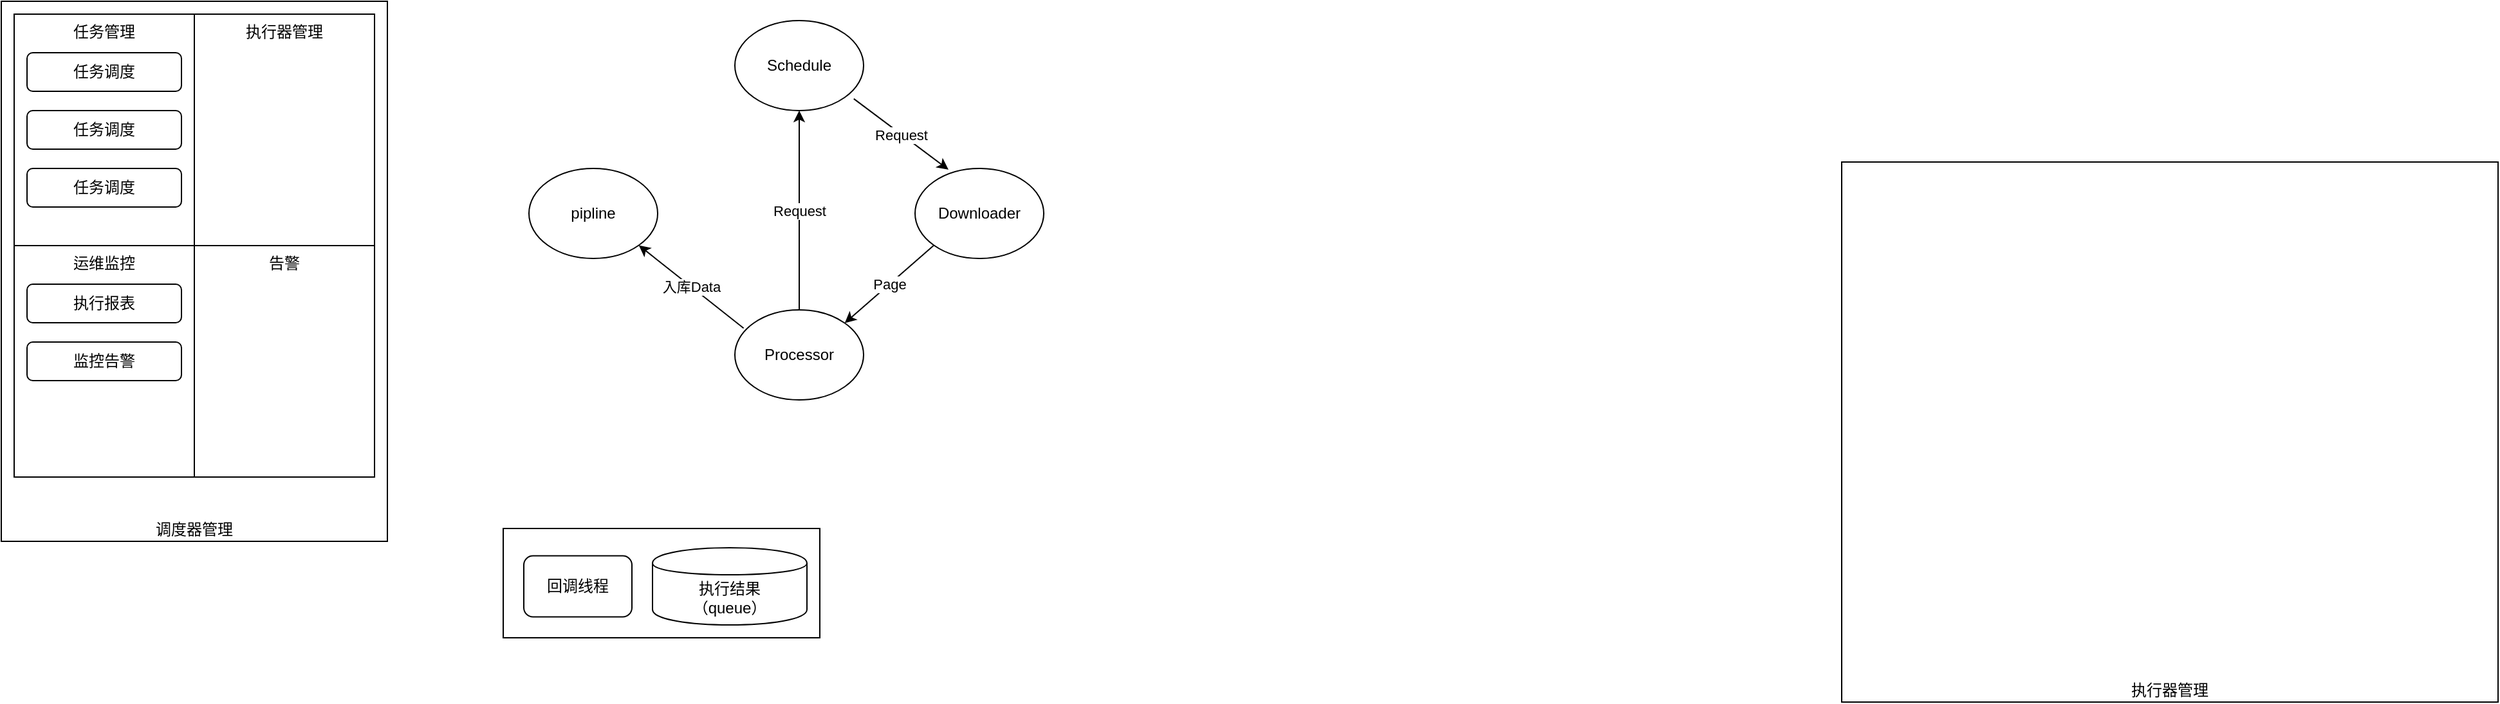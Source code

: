 <mxfile version="13.8.6" type="github">
  <diagram id="nVS1z4Y_-Y_mz45k10Go" name="Page-1">
    <mxGraphModel dx="1038" dy="556" grid="1" gridSize="10" guides="1" tooltips="1" connect="1" arrows="1" fold="1" page="1" pageScale="1" pageWidth="827" pageHeight="1169" background="none" math="0" shadow="0">
      <root>
        <mxCell id="0" />
        <mxCell id="1" parent="0" />
        <mxCell id="4RTG4fBJWJTOTxvx7D-B-3" value="调度器管理" style="rounded=0;whiteSpace=wrap;html=1;verticalAlign=bottom;" parent="1" vertex="1">
          <mxGeometry x="30" y="40" width="300" height="420" as="geometry" />
        </mxCell>
        <mxCell id="4RTG4fBJWJTOTxvx7D-B-1" value="任务管理" style="rounded=0;whiteSpace=wrap;html=1;verticalAlign=top;" parent="1" vertex="1">
          <mxGeometry x="40" y="50" width="140" height="180" as="geometry" />
        </mxCell>
        <mxCell id="4RTG4fBJWJTOTxvx7D-B-2" value="执行器管理" style="rounded=0;whiteSpace=wrap;html=1;verticalAlign=top;" parent="1" vertex="1">
          <mxGeometry x="180" y="50" width="140" height="180" as="geometry" />
        </mxCell>
        <mxCell id="4RTG4fBJWJTOTxvx7D-B-4" value="执行器管理" style="rounded=0;whiteSpace=wrap;html=1;verticalAlign=bottom;" parent="1" vertex="1">
          <mxGeometry x="1460" y="165" width="510" height="420" as="geometry" />
        </mxCell>
        <mxCell id="4RTG4fBJWJTOTxvx7D-B-5" value="运维监控" style="rounded=0;whiteSpace=wrap;html=1;verticalAlign=top;" parent="1" vertex="1">
          <mxGeometry x="40" y="230" width="140" height="180" as="geometry" />
        </mxCell>
        <mxCell id="4RTG4fBJWJTOTxvx7D-B-6" value="告警" style="rounded=0;whiteSpace=wrap;html=1;verticalAlign=top;" parent="1" vertex="1">
          <mxGeometry x="180" y="230" width="140" height="180" as="geometry" />
        </mxCell>
        <mxCell id="8Vj3od7fIR08aVMTatw8-2" value="执行报表" style="rounded=1;whiteSpace=wrap;html=1;" parent="1" vertex="1">
          <mxGeometry x="50" y="260" width="120" height="30" as="geometry" />
        </mxCell>
        <mxCell id="8Vj3od7fIR08aVMTatw8-3" value="监控告警" style="rounded=1;whiteSpace=wrap;html=1;" parent="1" vertex="1">
          <mxGeometry x="50" y="305" width="120" height="30" as="geometry" />
        </mxCell>
        <mxCell id="8Vj3od7fIR08aVMTatw8-4" value="任务调度" style="rounded=1;whiteSpace=wrap;html=1;" parent="1" vertex="1">
          <mxGeometry x="50" y="80" width="120" height="30" as="geometry" />
        </mxCell>
        <mxCell id="8Vj3od7fIR08aVMTatw8-5" value="任务调度" style="rounded=1;whiteSpace=wrap;html=1;" parent="1" vertex="1">
          <mxGeometry x="50" y="125" width="120" height="30" as="geometry" />
        </mxCell>
        <mxCell id="8Vj3od7fIR08aVMTatw8-6" value="任务调度" style="rounded=1;whiteSpace=wrap;html=1;" parent="1" vertex="1">
          <mxGeometry x="50" y="170" width="120" height="30" as="geometry" />
        </mxCell>
        <mxCell id="8Vj3od7fIR08aVMTatw8-21" value="" style="rounded=0;whiteSpace=wrap;html=1;align=left;verticalAlign=top;" parent="1" vertex="1">
          <mxGeometry x="420" y="450" width="246" height="85" as="geometry" />
        </mxCell>
        <mxCell id="8Vj3od7fIR08aVMTatw8-22" value="执行结果&lt;br&gt;（queue）" style="shape=cylinder;whiteSpace=wrap;html=1;boundedLbl=1;backgroundOutline=1;align=center;" parent="1" vertex="1">
          <mxGeometry x="536" y="465" width="120" height="60" as="geometry" />
        </mxCell>
        <mxCell id="8Vj3od7fIR08aVMTatw8-23" value="回调线程" style="rounded=1;whiteSpace=wrap;html=1;align=center;" parent="1" vertex="1">
          <mxGeometry x="436" y="471.25" width="84" height="47.5" as="geometry" />
        </mxCell>
        <mxCell id="8Vj3od7fIR08aVMTatw8-26" value="Schedule" style="ellipse;whiteSpace=wrap;html=1;align=center;" parent="1" vertex="1">
          <mxGeometry x="600" y="55" width="100" height="70" as="geometry" />
        </mxCell>
        <mxCell id="8Vj3od7fIR08aVMTatw8-27" value="Downloader" style="ellipse;whiteSpace=wrap;html=1;align=center;" parent="1" vertex="1">
          <mxGeometry x="740" y="170" width="100" height="70" as="geometry" />
        </mxCell>
        <mxCell id="8Vj3od7fIR08aVMTatw8-29" value="Processor" style="ellipse;whiteSpace=wrap;html=1;align=center;" parent="1" vertex="1">
          <mxGeometry x="600" y="280" width="100" height="70" as="geometry" />
        </mxCell>
        <mxCell id="8Vj3od7fIR08aVMTatw8-30" value="pipline" style="ellipse;whiteSpace=wrap;html=1;align=center;" parent="1" vertex="1">
          <mxGeometry x="440" y="170" width="100" height="70" as="geometry" />
        </mxCell>
        <mxCell id="8Vj3od7fIR08aVMTatw8-32" value="" style="endArrow=classic;html=1;exitX=0.924;exitY=0.869;exitDx=0;exitDy=0;exitPerimeter=0;entryX=0.26;entryY=0.014;entryDx=0;entryDy=0;entryPerimeter=0;" parent="1" source="8Vj3od7fIR08aVMTatw8-26" target="8Vj3od7fIR08aVMTatw8-27" edge="1">
          <mxGeometry relative="1" as="geometry">
            <mxPoint x="690" y="120" as="sourcePoint" />
            <mxPoint x="790" y="120" as="targetPoint" />
          </mxGeometry>
        </mxCell>
        <mxCell id="8Vj3od7fIR08aVMTatw8-33" value="Request" style="edgeLabel;resizable=0;html=1;align=center;verticalAlign=middle;" parent="8Vj3od7fIR08aVMTatw8-32" connectable="0" vertex="1">
          <mxGeometry relative="1" as="geometry" />
        </mxCell>
        <mxCell id="8Vj3od7fIR08aVMTatw8-34" value="" style="endArrow=classic;html=1;exitX=0;exitY=1;exitDx=0;exitDy=0;entryX=1;entryY=0;entryDx=0;entryDy=0;" parent="1" source="8Vj3od7fIR08aVMTatw8-27" target="8Vj3od7fIR08aVMTatw8-29" edge="1">
          <mxGeometry relative="1" as="geometry">
            <mxPoint x="760" y="270" as="sourcePoint" />
            <mxPoint x="860" y="270" as="targetPoint" />
          </mxGeometry>
        </mxCell>
        <mxCell id="8Vj3od7fIR08aVMTatw8-35" value="Page" style="edgeLabel;resizable=0;html=1;align=center;verticalAlign=middle;" parent="8Vj3od7fIR08aVMTatw8-34" connectable="0" vertex="1">
          <mxGeometry relative="1" as="geometry" />
        </mxCell>
        <mxCell id="8Vj3od7fIR08aVMTatw8-36" value="" style="endArrow=classic;html=1;" parent="1" edge="1">
          <mxGeometry relative="1" as="geometry">
            <mxPoint x="650" y="280" as="sourcePoint" />
            <mxPoint x="650" y="125" as="targetPoint" />
          </mxGeometry>
        </mxCell>
        <mxCell id="8Vj3od7fIR08aVMTatw8-37" value="Request" style="edgeLabel;resizable=0;html=1;align=center;verticalAlign=middle;" parent="8Vj3od7fIR08aVMTatw8-36" connectable="0" vertex="1">
          <mxGeometry relative="1" as="geometry" />
        </mxCell>
        <mxCell id="8Vj3od7fIR08aVMTatw8-38" value="" style="endArrow=classic;html=1;exitX=0.068;exitY=0.203;exitDx=0;exitDy=0;entryX=1;entryY=1;entryDx=0;entryDy=0;exitPerimeter=0;" parent="1" source="8Vj3od7fIR08aVMTatw8-29" target="8Vj3od7fIR08aVMTatw8-30" edge="1">
          <mxGeometry relative="1" as="geometry">
            <mxPoint x="470" y="270" as="sourcePoint" />
            <mxPoint x="570" y="270" as="targetPoint" />
          </mxGeometry>
        </mxCell>
        <mxCell id="8Vj3od7fIR08aVMTatw8-39" value="入库Data" style="edgeLabel;resizable=0;html=1;align=center;verticalAlign=middle;" parent="8Vj3od7fIR08aVMTatw8-38" connectable="0" vertex="1">
          <mxGeometry relative="1" as="geometry" />
        </mxCell>
      </root>
    </mxGraphModel>
  </diagram>
</mxfile>
